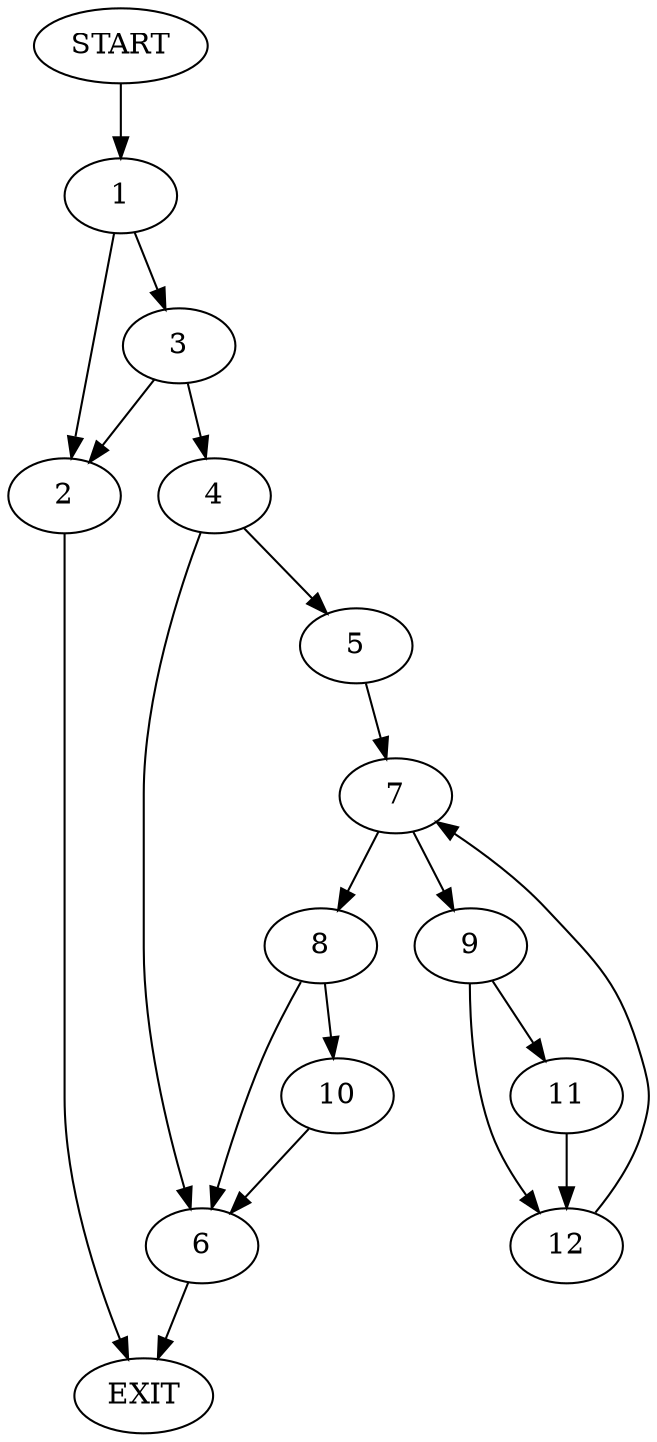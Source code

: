 digraph {
0 [label="START"]
13 [label="EXIT"]
0 -> 1
1 -> 2
1 -> 3
3 -> 4
3 -> 2
2 -> 13
4 -> 5
4 -> 6
5 -> 7
6 -> 13
7 -> 8
7 -> 9
8 -> 10
8 -> 6
9 -> 11
9 -> 12
11 -> 12
12 -> 7
10 -> 6
}
